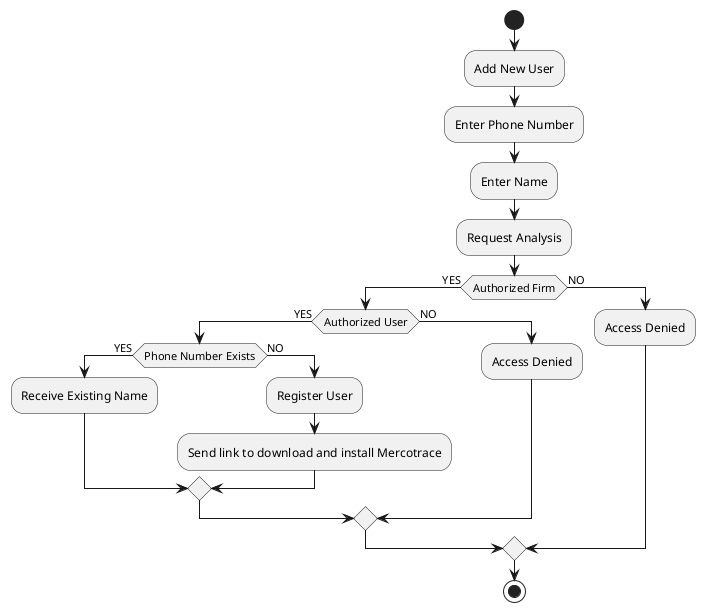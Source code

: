 @startuml
'https://plantuml.com/activity-diagram-beta

start
:Add New User;
:Enter Phone Number;
:Enter Name;
:Request Analysis;

if (Authorized Firm) then (YES)
  if (Authorized User) then (YES)
    if (Phone Number Exists) then (YES)
        :Receive Existing Name;
    else (NO)
        :Register User;
        :Send link to download and install Mercotrace;
    endif
  else (NO)
    :Access Denied;
  endif
else (NO)
    :Access Denied;
endif



stop

@enduml
